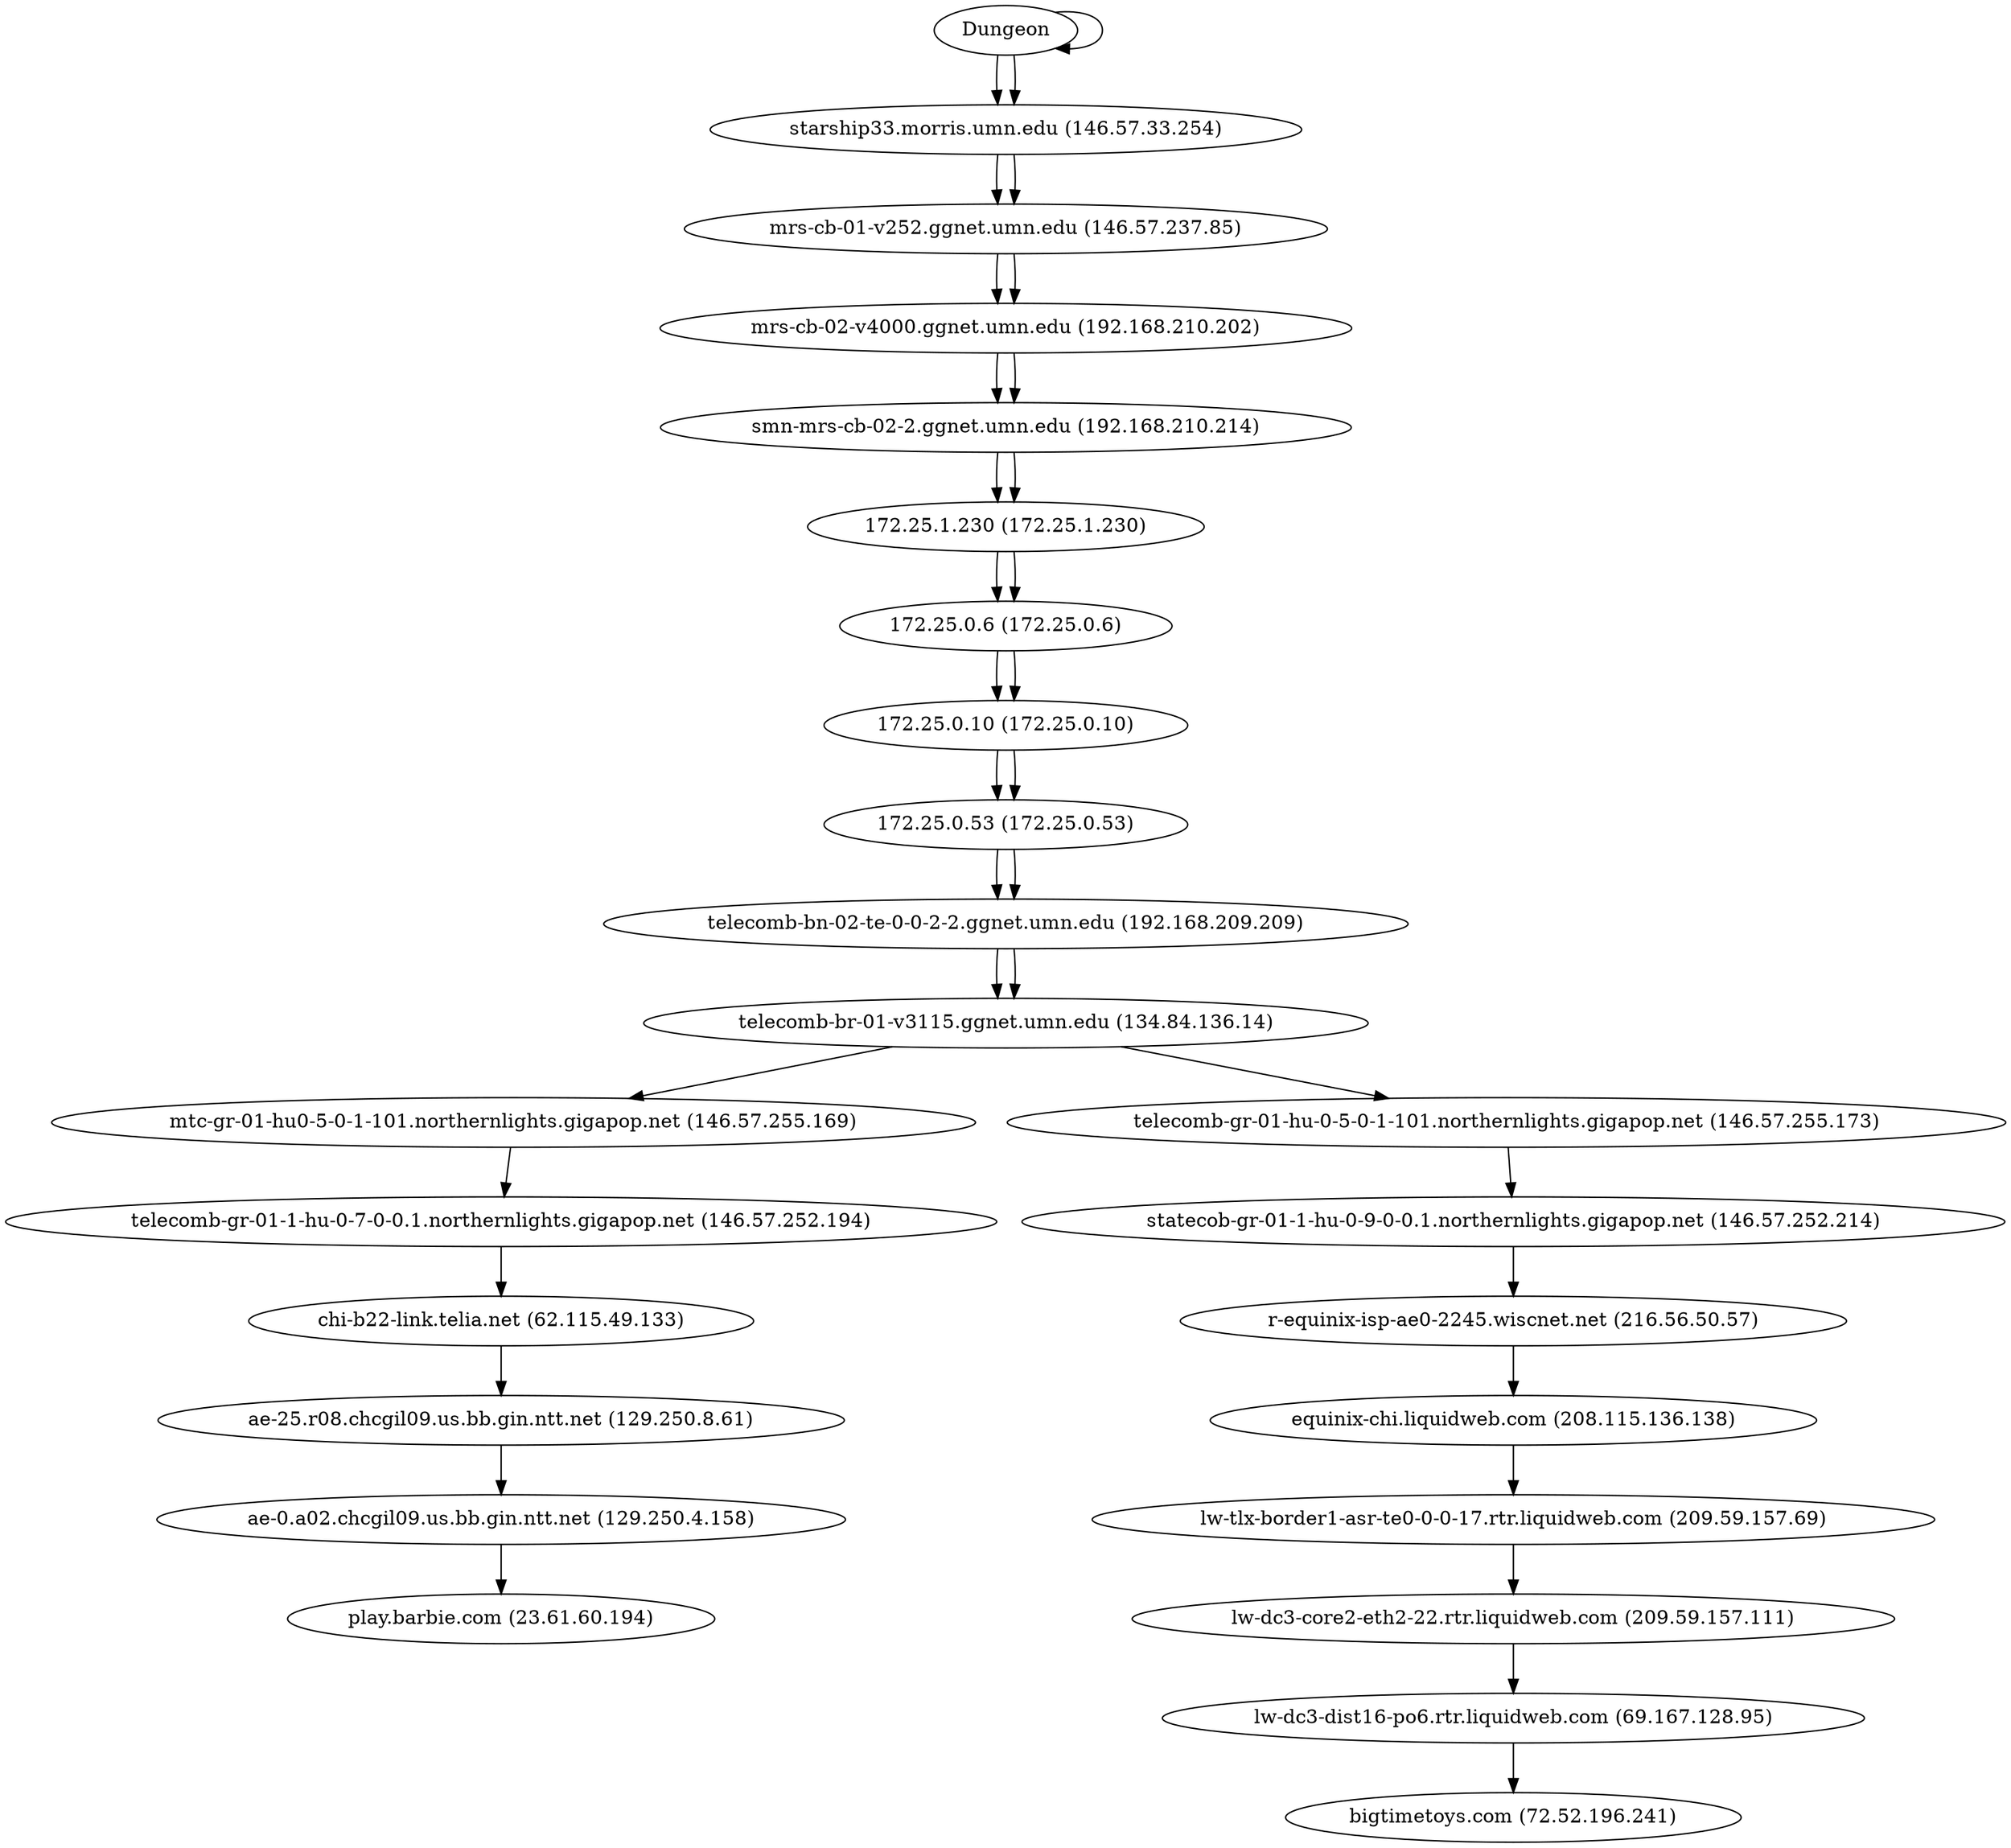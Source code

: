 digraph network {

// traceroute to play.barbie.com (23.61.60.194), 60 hops max, 60 byte packets
"Dungeon" -> "starship33.morris.umn.edu (146.57.33.254)";
"starship33.morris.umn.edu (146.57.33.254)" -> "mrs-cb-01-v252.ggnet.umn.edu (146.57.237.85)";
"mrs-cb-01-v252.ggnet.umn.edu (146.57.237.85)" -> "mrs-cb-02-v4000.ggnet.umn.edu (192.168.210.202)";
"mrs-cb-02-v4000.ggnet.umn.edu (192.168.210.202)" -> "smn-mrs-cb-02-2.ggnet.umn.edu (192.168.210.214)";
"smn-mrs-cb-02-2.ggnet.umn.edu (192.168.210.214)" -> "172.25.1.230 (172.25.1.230)";
"172.25.1.230 (172.25.1.230)" -> "172.25.0.6 (172.25.0.6)";
"172.25.0.6 (172.25.0.6)" -> "172.25.0.10 (172.25.0.10)";
"172.25.0.10 (172.25.0.10)" -> "172.25.0.53 (172.25.0.53)";
"172.25.0.53 (172.25.0.53)" -> "telecomb-bn-02-te-0-0-2-2.ggnet.umn.edu (192.168.209.209)";
"telecomb-bn-02-te-0-0-2-2.ggnet.umn.edu (192.168.209.209)" -> "telecomb-br-01-v3115.ggnet.umn.edu (134.84.136.14)";
"telecomb-br-01-v3115.ggnet.umn.edu (134.84.136.14)" -> "mtc-gr-01-hu0-5-0-1-101.northernlights.gigapop.net (146.57.255.169)";
"mtc-gr-01-hu0-5-0-1-101.northernlights.gigapop.net (146.57.255.169)" -> "telecomb-gr-01-1-hu-0-7-0-0.1.northernlights.gigapop.net (146.57.252.194)";
"telecomb-gr-01-1-hu-0-7-0-0.1.northernlights.gigapop.net (146.57.252.194)" -> "chi-b22-link.telia.net (62.115.49.133)";
"chi-b22-link.telia.net (62.115.49.133)" -> "ae-25.r08.chcgil09.us.bb.gin.ntt.net (129.250.8.61)";
"ae-25.r08.chcgil09.us.bb.gin.ntt.net (129.250.8.61)" -> "ae-0.a02.chcgil09.us.bb.gin.ntt.net (129.250.4.158)";
"ae-0.a02.chcgil09.us.bb.gin.ntt.net (129.250.4.158)" -> "play.barbie.com (23.61.60.194)";

// 
"Dungeon" -> 
// traceroute to bigtimetoys.com (72.52.196.241), 60 hops max, 60 byte packets
"Dungeon" -> "starship33.morris.umn.edu (146.57.33.254)";
"starship33.morris.umn.edu (146.57.33.254)" -> "mrs-cb-01-v252.ggnet.umn.edu (146.57.237.85)";
"mrs-cb-01-v252.ggnet.umn.edu (146.57.237.85)" -> "mrs-cb-02-v4000.ggnet.umn.edu (192.168.210.202)";
"mrs-cb-02-v4000.ggnet.umn.edu (192.168.210.202)" -> "smn-mrs-cb-02-2.ggnet.umn.edu (192.168.210.214)";
"smn-mrs-cb-02-2.ggnet.umn.edu (192.168.210.214)" -> "172.25.1.230 (172.25.1.230)";
"172.25.1.230 (172.25.1.230)" -> "172.25.0.6 (172.25.0.6)";
"172.25.0.6 (172.25.0.6)" -> "172.25.0.10 (172.25.0.10)";
"172.25.0.10 (172.25.0.10)" -> "172.25.0.53 (172.25.0.53)";
"172.25.0.53 (172.25.0.53)" -> "telecomb-bn-02-te-0-0-2-2.ggnet.umn.edu (192.168.209.209)";
"telecomb-bn-02-te-0-0-2-2.ggnet.umn.edu (192.168.209.209)" -> "telecomb-br-01-v3115.ggnet.umn.edu (134.84.136.14)";
"telecomb-br-01-v3115.ggnet.umn.edu (134.84.136.14)" -> "telecomb-gr-01-hu-0-5-0-1-101.northernlights.gigapop.net (146.57.255.173)";
"telecomb-gr-01-hu-0-5-0-1-101.northernlights.gigapop.net (146.57.255.173)" -> "statecob-gr-01-1-hu-0-9-0-0.1.northernlights.gigapop.net (146.57.252.214)";
"statecob-gr-01-1-hu-0-9-0-0.1.northernlights.gigapop.net (146.57.252.214)" -> "r-equinix-isp-ae0-2245.wiscnet.net (216.56.50.57)";
"r-equinix-isp-ae0-2245.wiscnet.net (216.56.50.57)" -> "equinix-chi.liquidweb.com (208.115.136.138)";
"equinix-chi.liquidweb.com (208.115.136.138)" -> "lw-tlx-border1-asr-te0-0-0-17.rtr.liquidweb.com (209.59.157.69)";
"lw-tlx-border1-asr-te0-0-0-17.rtr.liquidweb.com (209.59.157.69)" -> "lw-dc3-core2-eth2-22.rtr.liquidweb.com (209.59.157.111)";
"lw-dc3-core2-eth2-22.rtr.liquidweb.com (209.59.157.111)" -> "lw-dc3-dist16-po6.rtr.liquidweb.com (69.167.128.95)";
"lw-dc3-dist16-po6.rtr.liquidweb.com (69.167.128.95)" -> "bigtimetoys.com (72.52.196.241)";
}
